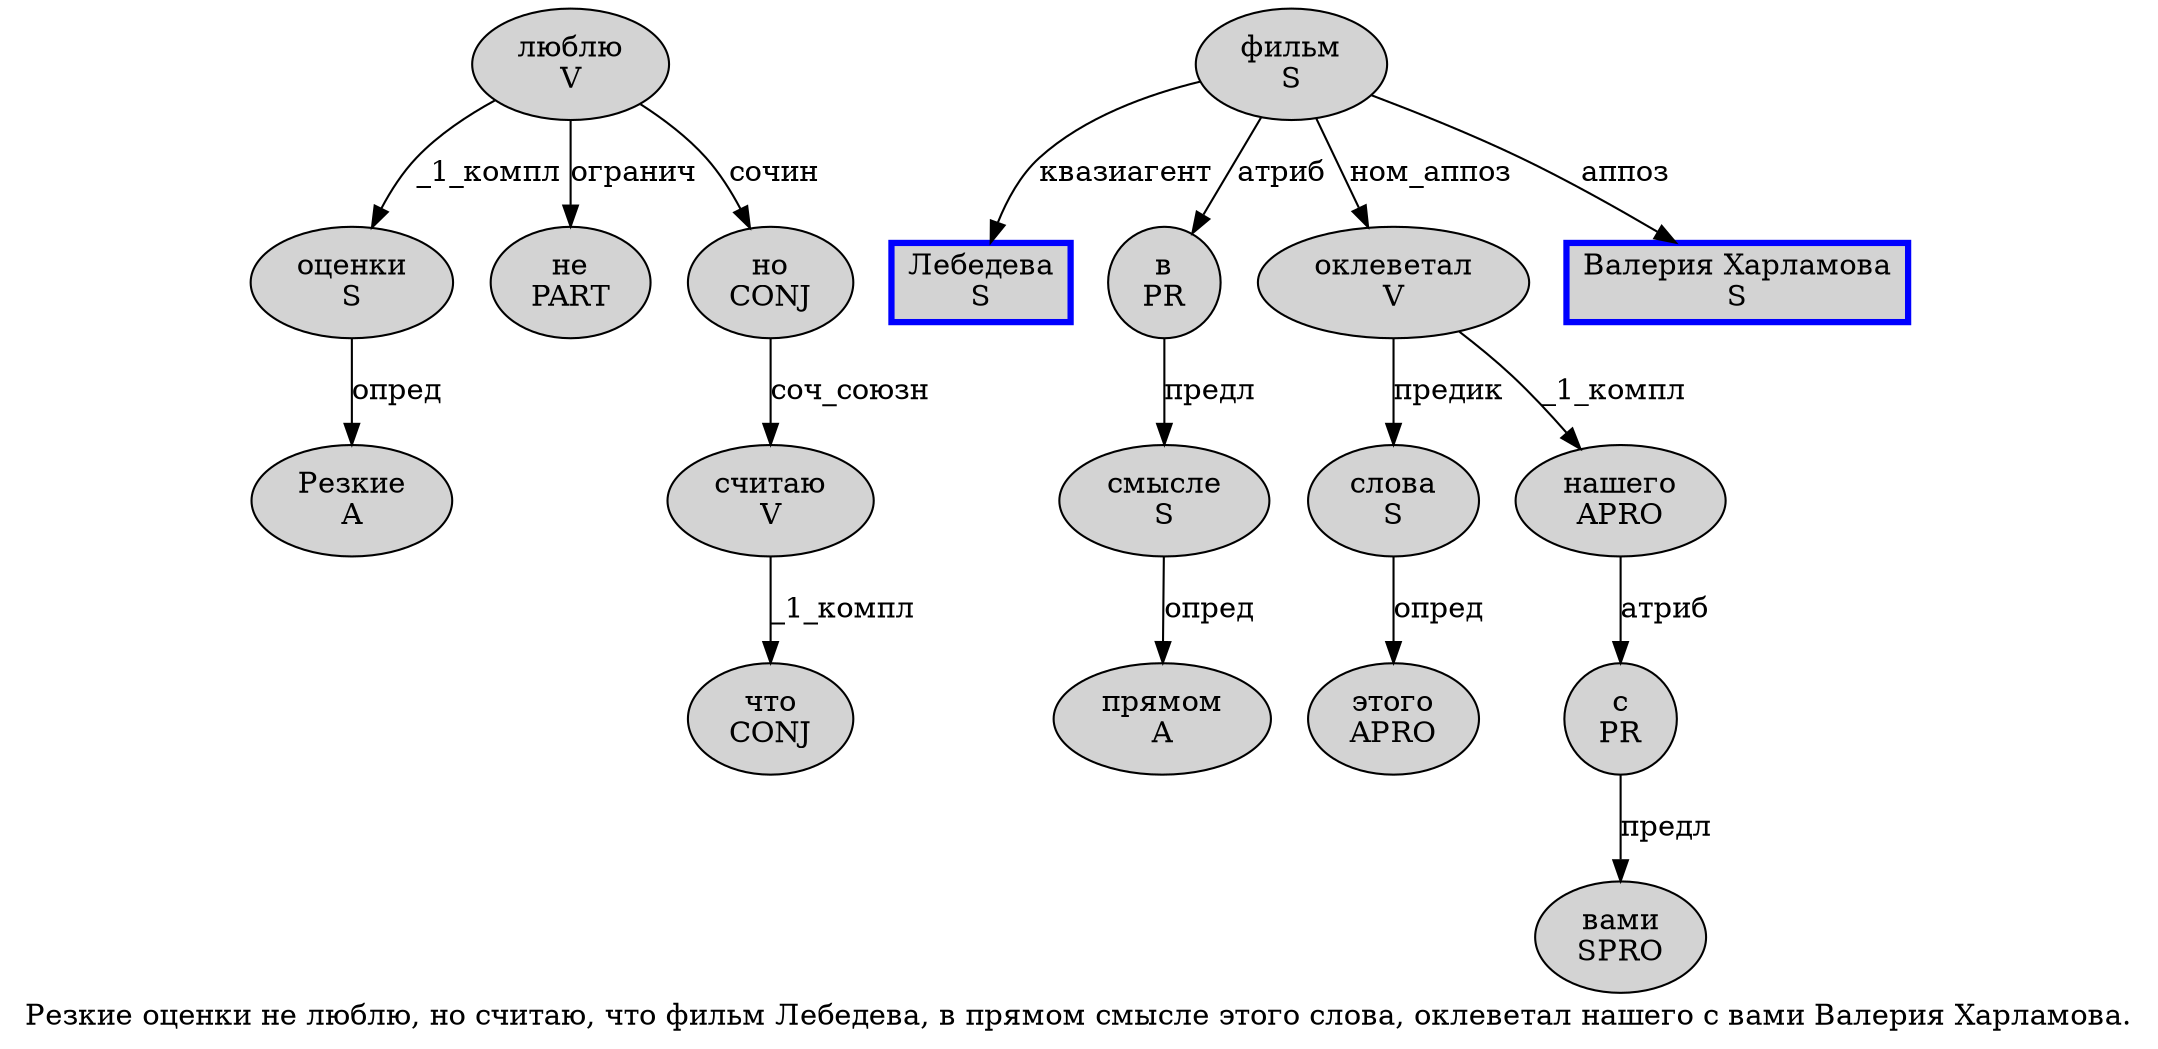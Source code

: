 digraph SENTENCE_3395 {
	graph [label="Резкие оценки не люблю, но считаю, что фильм Лебедева, в прямом смысле этого слова, оклеветал нашего с вами Валерия Харламова."]
	node [style=filled]
		0 [label="Резкие
A" color="" fillcolor=lightgray penwidth=1 shape=ellipse]
		1 [label="оценки
S" color="" fillcolor=lightgray penwidth=1 shape=ellipse]
		2 [label="не
PART" color="" fillcolor=lightgray penwidth=1 shape=ellipse]
		3 [label="люблю
V" color="" fillcolor=lightgray penwidth=1 shape=ellipse]
		5 [label="но
CONJ" color="" fillcolor=lightgray penwidth=1 shape=ellipse]
		6 [label="считаю
V" color="" fillcolor=lightgray penwidth=1 shape=ellipse]
		8 [label="что
CONJ" color="" fillcolor=lightgray penwidth=1 shape=ellipse]
		9 [label="фильм
S" color="" fillcolor=lightgray penwidth=1 shape=ellipse]
		10 [label="Лебедева
S" color=blue fillcolor=lightgray penwidth=3 shape=box]
		12 [label="в
PR" color="" fillcolor=lightgray penwidth=1 shape=ellipse]
		13 [label="прямом
A" color="" fillcolor=lightgray penwidth=1 shape=ellipse]
		14 [label="смысле
S" color="" fillcolor=lightgray penwidth=1 shape=ellipse]
		15 [label="этого
APRO" color="" fillcolor=lightgray penwidth=1 shape=ellipse]
		16 [label="слова
S" color="" fillcolor=lightgray penwidth=1 shape=ellipse]
		18 [label="оклеветал
V" color="" fillcolor=lightgray penwidth=1 shape=ellipse]
		19 [label="нашего
APRO" color="" fillcolor=lightgray penwidth=1 shape=ellipse]
		20 [label="с
PR" color="" fillcolor=lightgray penwidth=1 shape=ellipse]
		21 [label="вами
SPRO" color="" fillcolor=lightgray penwidth=1 shape=ellipse]
		22 [label="Валерия Харламова
S" color=blue fillcolor=lightgray penwidth=3 shape=box]
			3 -> 1 [label="_1_компл"]
			3 -> 2 [label="огранич"]
			3 -> 5 [label="сочин"]
			19 -> 20 [label="атриб"]
			5 -> 6 [label="соч_союзн"]
			20 -> 21 [label="предл"]
			6 -> 8 [label="_1_компл"]
			12 -> 14 [label="предл"]
			14 -> 13 [label="опред"]
			16 -> 15 [label="опред"]
			18 -> 16 [label="предик"]
			18 -> 19 [label="_1_компл"]
			1 -> 0 [label="опред"]
			9 -> 10 [label="квазиагент"]
			9 -> 12 [label="атриб"]
			9 -> 18 [label="ном_аппоз"]
			9 -> 22 [label="аппоз"]
}